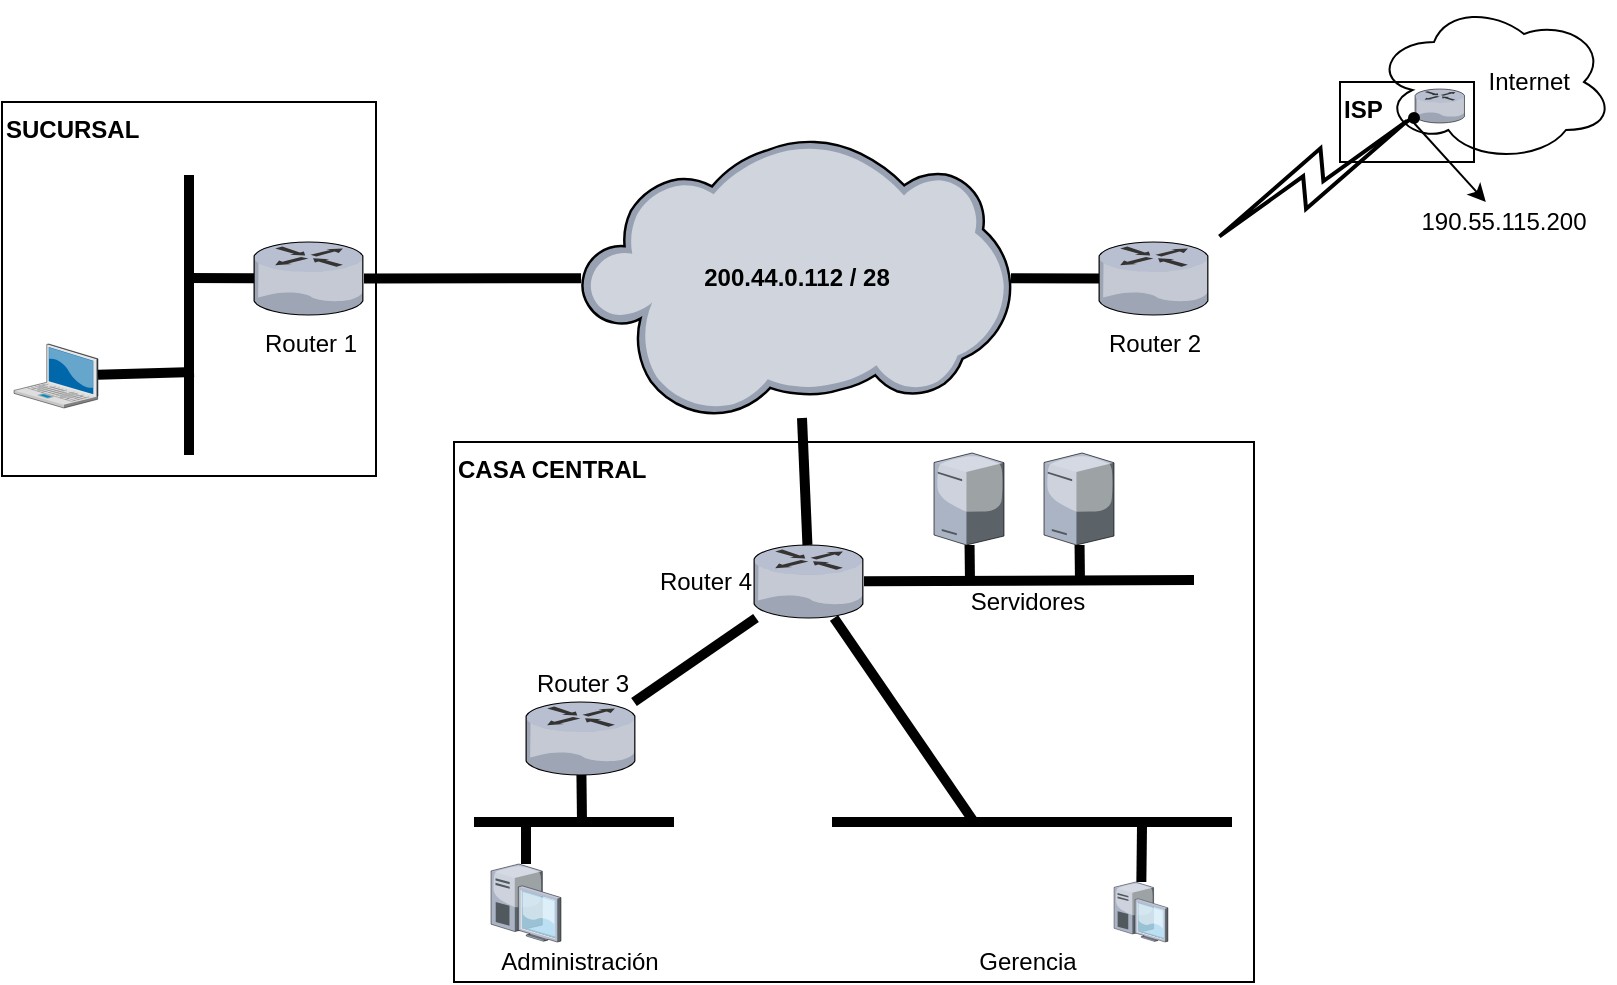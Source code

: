 <mxfile version="10.6.9" type="device"><diagram id="fWQLnC55jqPMp3yMjqcs" name="Page-1"><mxGraphModel dx="336" dy="202" grid="1" gridSize="10" guides="1" tooltips="1" connect="1" arrows="1" fold="1" page="1" pageScale="1" pageWidth="1169" pageHeight="827" math="0" shadow="0"><root><mxCell id="0"/><mxCell id="1" parent="0"/><mxCell id="DFudN3qbLl8vQn5ET8cC-41" value="SUCURSAL" style="whiteSpace=wrap;html=1;aspect=fixed;fillColor=none;imageAspect=0;align=left;verticalAlign=top;fontStyle=1" parent="1" vertex="1"><mxGeometry x="24" y="80" width="187" height="187" as="geometry"/></mxCell><mxCell id="DFudN3qbLl8vQn5ET8cC-42" value="CASA CENTRAL" style="rounded=0;whiteSpace=wrap;html=1;fillColor=none;align=left;verticalAlign=top;fontStyle=1" parent="1" vertex="1"><mxGeometry x="250" y="250" width="400" height="270" as="geometry"/></mxCell><mxCell id="DFudN3qbLl8vQn5ET8cC-1" value="Router 4" style="verticalLabelPosition=middle;aspect=fixed;html=1;verticalAlign=middle;strokeColor=none;align=right;outlineConnect=0;shape=mxgraph.citrix.router;labelPosition=left;" parent="1" vertex="1"><mxGeometry x="400" y="301.5" width="55" height="36.5" as="geometry"/></mxCell><mxCell id="DFudN3qbLl8vQn5ET8cC-4" value="Router 3" style="verticalLabelPosition=top;aspect=fixed;html=1;verticalAlign=bottom;strokeColor=none;align=center;outlineConnect=0;shape=mxgraph.citrix.router;horizontal=1;labelPosition=center;" parent="1" vertex="1"><mxGeometry x="286" y="380" width="55" height="36.5" as="geometry"/></mxCell><mxCell id="DFudN3qbLl8vQn5ET8cC-5" value="Router 1" style="verticalLabelPosition=bottom;aspect=fixed;html=1;verticalAlign=top;strokeColor=none;align=center;outlineConnect=0;shape=mxgraph.citrix.router;" parent="1" vertex="1"><mxGeometry x="150" y="150" width="55" height="36.5" as="geometry"/></mxCell><mxCell id="DFudN3qbLl8vQn5ET8cC-6" value="Router 2" style="verticalLabelPosition=bottom;aspect=fixed;html=1;verticalAlign=top;strokeColor=none;align=center;outlineConnect=0;shape=mxgraph.citrix.router;" parent="1" vertex="1"><mxGeometry x="572.5" y="150" width="55" height="36.5" as="geometry"/></mxCell><mxCell id="DFudN3qbLl8vQn5ET8cC-7" value="200.44.0.112 / 28" style="verticalLabelPosition=middle;aspect=fixed;html=1;verticalAlign=middle;strokeColor=none;align=center;outlineConnect=0;shape=mxgraph.citrix.cloud;labelPosition=center;fontStyle=1" parent="1" vertex="1"><mxGeometry x="313.5" y="98" width="215" height="140" as="geometry"/></mxCell><mxCell id="DFudN3qbLl8vQn5ET8cC-9" value="" style="endArrow=none;html=1;strokeWidth=5;" parent="1" source="DFudN3qbLl8vQn5ET8cC-1" target="DFudN3qbLl8vQn5ET8cC-4" edge="1"><mxGeometry width="50" height="50" relative="1" as="geometry"><mxPoint x="150" y="490" as="sourcePoint"/><mxPoint x="200" y="440" as="targetPoint"/></mxGeometry></mxCell><mxCell id="DFudN3qbLl8vQn5ET8cC-10" value="" style="endArrow=none;html=1;strokeWidth=5;" parent="1" source="DFudN3qbLl8vQn5ET8cC-7" target="DFudN3qbLl8vQn5ET8cC-5" edge="1"><mxGeometry width="50" height="50" relative="1" as="geometry"><mxPoint x="140" y="320" as="sourcePoint"/><mxPoint x="190" y="270" as="targetPoint"/></mxGeometry></mxCell><mxCell id="DFudN3qbLl8vQn5ET8cC-11" value="" style="endArrow=none;html=1;strokeWidth=5;" parent="1" source="DFudN3qbLl8vQn5ET8cC-7" target="DFudN3qbLl8vQn5ET8cC-6" edge="1"><mxGeometry width="50" height="50" relative="1" as="geometry"><mxPoint x="600" y="260" as="sourcePoint"/><mxPoint x="650" y="210" as="targetPoint"/></mxGeometry></mxCell><mxCell id="DFudN3qbLl8vQn5ET8cC-13" value="" style="verticalLabelPosition=bottom;aspect=fixed;html=1;verticalAlign=top;strokeColor=none;align=center;outlineConnect=0;shape=mxgraph.citrix.desktop;" parent="1" vertex="1"><mxGeometry x="268.5" y="461" width="35" height="39" as="geometry"/></mxCell><mxCell id="DFudN3qbLl8vQn5ET8cC-14" value="" style="verticalLabelPosition=bottom;aspect=fixed;html=1;verticalAlign=top;strokeColor=none;align=center;outlineConnect=0;shape=mxgraph.citrix.desktop;" parent="1" vertex="1"><mxGeometry x="580" y="470" width="27" height="30" as="geometry"/></mxCell><mxCell id="DFudN3qbLl8vQn5ET8cC-15" value="" style="verticalLabelPosition=bottom;aspect=fixed;html=1;verticalAlign=top;strokeColor=none;align=center;outlineConnect=0;shape=mxgraph.citrix.laptop_2;" parent="1" vertex="1"><mxGeometry x="30" y="201" width="42" height="32" as="geometry"/></mxCell><mxCell id="DFudN3qbLl8vQn5ET8cC-22" value="" style="group" parent="1" vertex="1" connectable="0"><mxGeometry x="116" y="116.5" width="4" height="140" as="geometry"/></mxCell><mxCell id="DFudN3qbLl8vQn5ET8cC-17" value="" style="endArrow=none;html=1;strokeWidth=5;" parent="DFudN3qbLl8vQn5ET8cC-22" edge="1"><mxGeometry width="50" height="50" relative="1" as="geometry"><mxPoint x="1.5" y="140" as="sourcePoint"/><mxPoint x="1.5" as="targetPoint"/></mxGeometry></mxCell><mxCell id="DFudN3qbLl8vQn5ET8cC-18" value="" style="endArrow=none;html=1;strokeWidth=5;" parent="DFudN3qbLl8vQn5ET8cC-22" source="DFudN3qbLl8vQn5ET8cC-15" edge="1"><mxGeometry width="50" height="50" relative="1" as="geometry"><mxPoint x="-26" y="116.5" as="sourcePoint"/><mxPoint x="4" y="98.5" as="targetPoint"/></mxGeometry></mxCell><mxCell id="DFudN3qbLl8vQn5ET8cC-19" value="" style="endArrow=none;html=1;strokeWidth=5;" parent="DFudN3qbLl8vQn5ET8cC-22" target="DFudN3qbLl8vQn5ET8cC-5" edge="1"><mxGeometry width="50" height="50" relative="1" as="geometry"><mxPoint y="51.5" as="sourcePoint"/><mxPoint x="52" y="54" as="targetPoint"/></mxGeometry></mxCell><mxCell id="DFudN3qbLl8vQn5ET8cC-23" value="" style="group" parent="1" vertex="1" connectable="0"><mxGeometry x="126" y="126.5" width="52" height="140" as="geometry"/></mxCell><mxCell id="DFudN3qbLl8vQn5ET8cC-28" value="" style="endArrow=none;html=1;strokeWidth=5;" parent="1" edge="1"><mxGeometry width="50" height="50" relative="1" as="geometry"><mxPoint x="360" y="440" as="sourcePoint"/><mxPoint x="260" y="440" as="targetPoint"/></mxGeometry></mxCell><mxCell id="DFudN3qbLl8vQn5ET8cC-29" value="" style="endArrow=none;html=1;strokeWidth=5;" parent="1" source="DFudN3qbLl8vQn5ET8cC-13" edge="1"><mxGeometry width="50" height="50" relative="1" as="geometry"><mxPoint x="370" y="450" as="sourcePoint"/><mxPoint x="286" y="441" as="targetPoint"/></mxGeometry></mxCell><mxCell id="DFudN3qbLl8vQn5ET8cC-30" value="" style="endArrow=none;html=1;strokeWidth=5;" parent="1" target="DFudN3qbLl8vQn5ET8cC-4" edge="1"><mxGeometry width="50" height="50" relative="1" as="geometry"><mxPoint x="314" y="440" as="sourcePoint"/><mxPoint x="224" y="452" as="targetPoint"/></mxGeometry></mxCell><mxCell id="DFudN3qbLl8vQn5ET8cC-31" value="" style="endArrow=none;html=1;strokeWidth=5;" parent="1" edge="1"><mxGeometry width="50" height="50" relative="1" as="geometry"><mxPoint x="639" y="440" as="sourcePoint"/><mxPoint x="439" y="440" as="targetPoint"/></mxGeometry></mxCell><mxCell id="DFudN3qbLl8vQn5ET8cC-32" value="" style="endArrow=none;html=1;strokeWidth=5;" parent="1" target="DFudN3qbLl8vQn5ET8cC-1" edge="1"><mxGeometry width="50" height="50" relative="1" as="geometry"><mxPoint x="510" y="440" as="sourcePoint"/><mxPoint x="323.719" y="426.5" as="targetPoint"/></mxGeometry></mxCell><mxCell id="DFudN3qbLl8vQn5ET8cC-33" value="" style="endArrow=none;html=1;strokeWidth=5;" parent="1" source="DFudN3qbLl8vQn5ET8cC-14" edge="1"><mxGeometry width="50" height="50" relative="1" as="geometry"><mxPoint x="580.182" y="470" as="sourcePoint"/><mxPoint x="594" y="442" as="targetPoint"/></mxGeometry></mxCell><mxCell id="DFudN3qbLl8vQn5ET8cC-34" value="" style="endArrow=none;html=1;strokeWidth=5;" parent="1" target="DFudN3qbLl8vQn5ET8cC-1" edge="1"><mxGeometry width="50" height="50" relative="1" as="geometry"><mxPoint x="620" y="319" as="sourcePoint"/><mxPoint x="448.391" y="330" as="targetPoint"/></mxGeometry></mxCell><mxCell id="DFudN3qbLl8vQn5ET8cC-35" value="" style="verticalLabelPosition=bottom;aspect=fixed;html=1;verticalAlign=top;strokeColor=none;align=center;outlineConnect=0;shape=mxgraph.citrix.license_server;" parent="1" vertex="1"><mxGeometry x="490" y="255.5" width="35" height="46" as="geometry"/></mxCell><mxCell id="DFudN3qbLl8vQn5ET8cC-36" value="" style="verticalLabelPosition=bottom;aspect=fixed;html=1;verticalAlign=top;strokeColor=none;align=center;outlineConnect=0;shape=mxgraph.citrix.license_server;" parent="1" vertex="1"><mxGeometry x="545" y="255.5" width="35" height="46" as="geometry"/></mxCell><mxCell id="DFudN3qbLl8vQn5ET8cC-37" value="" style="endArrow=none;html=1;strokeWidth=5;" parent="1" target="DFudN3qbLl8vQn5ET8cC-35" edge="1"><mxGeometry width="50" height="50" relative="1" as="geometry"><mxPoint x="508" y="320" as="sourcePoint"/><mxPoint x="433.998" y="248.0" as="targetPoint"/></mxGeometry></mxCell><mxCell id="DFudN3qbLl8vQn5ET8cC-38" value="" style="endArrow=none;html=1;strokeWidth=5;" parent="1" target="DFudN3qbLl8vQn5ET8cC-36" edge="1"><mxGeometry width="50" height="50" relative="1" as="geometry"><mxPoint x="563" y="320" as="sourcePoint"/><mxPoint x="443.998" y="258.0" as="targetPoint"/></mxGeometry></mxCell><mxCell id="DFudN3qbLl8vQn5ET8cC-40" value="Internet&amp;nbsp; &amp;nbsp; &amp;nbsp;&amp;nbsp;" style="ellipse;shape=cloud;whiteSpace=wrap;html=1;align=right;verticalAlign=middle;labelPosition=center;verticalLabelPosition=middle;" parent="1" vertex="1"><mxGeometry x="710" y="30" width="120" height="80" as="geometry"/></mxCell><mxCell id="DFudN3qbLl8vQn5ET8cC-43" value="" style="verticalLabelPosition=bottom;aspect=fixed;html=1;verticalAlign=top;strokeColor=none;align=center;outlineConnect=0;shape=mxgraph.citrix.router;" parent="1" vertex="1"><mxGeometry x="730.5" y="73.5" width="25" height="17" as="geometry"/></mxCell><mxCell id="DFudN3qbLl8vQn5ET8cC-44" value="" style="ellipse;whiteSpace=wrap;html=1;fillColor=#000000;align=left;" parent="1" vertex="1"><mxGeometry x="727.5" y="85.5" width="5" height="5" as="geometry"/></mxCell><mxCell id="DFudN3qbLl8vQn5ET8cC-39" value="" style="html=1;outlineConnect=0;gradientDirection=north;strokeWidth=2;shape=mxgraph.networks.comm_link_edge;html=1;entryX=1;entryY=0;entryDx=0;entryDy=0;" parent="1" source="DFudN3qbLl8vQn5ET8cC-6" target="DFudN3qbLl8vQn5ET8cC-44" edge="1"><mxGeometry width="100" height="100" relative="1" as="geometry"><mxPoint x="650" y="190" as="sourcePoint"/><mxPoint x="731" y="110" as="targetPoint"/><Array as="points"><mxPoint x="690" y="110"/></Array></mxGeometry></mxCell><mxCell id="DFudN3qbLl8vQn5ET8cC-46" value="" style="endArrow=none;html=1;strokeWidth=2;entryX=1;entryY=0;entryDx=0;entryDy=0;exitX=0.125;exitY=0.76;exitDx=0;exitDy=0;exitPerimeter=0;" parent="1" source="DFudN3qbLl8vQn5ET8cC-40" target="DFudN3qbLl8vQn5ET8cC-44" edge="1"><mxGeometry width="50" height="50" relative="1" as="geometry"><mxPoint x="722.5" y="100" as="sourcePoint"/><mxPoint x="732.5" y="90" as="targetPoint"/></mxGeometry></mxCell><mxCell id="DFudN3qbLl8vQn5ET8cC-48" value="Administración" style="text;html=1;strokeColor=none;fillColor=none;align=center;verticalAlign=middle;whiteSpace=wrap;rounded=0;" parent="1" vertex="1"><mxGeometry x="266" y="500" width="94" height="20" as="geometry"/></mxCell><mxCell id="DFudN3qbLl8vQn5ET8cC-49" value="Gerencia" style="text;html=1;strokeColor=none;fillColor=none;align=center;verticalAlign=middle;whiteSpace=wrap;rounded=0;" parent="1" vertex="1"><mxGeometry x="489.5" y="500" width="94" height="20" as="geometry"/></mxCell><mxCell id="DFudN3qbLl8vQn5ET8cC-50" value="Servidores" style="text;html=1;strokeColor=none;fillColor=none;align=center;verticalAlign=middle;whiteSpace=wrap;rounded=0;" parent="1" vertex="1"><mxGeometry x="490" y="319.9" width="94" height="20" as="geometry"/></mxCell><mxCell id="DFudN3qbLl8vQn5ET8cC-12" value="" style="endArrow=none;html=1;strokeWidth=5;" parent="1" source="DFudN3qbLl8vQn5ET8cC-1" target="DFudN3qbLl8vQn5ET8cC-7" edge="1"><mxGeometry width="50" height="50" relative="1" as="geometry"><mxPoint x="150" y="490" as="sourcePoint"/><mxPoint x="200" y="440" as="targetPoint"/></mxGeometry></mxCell><mxCell id="zqh5Ot8tnSQ3zBM5UcbR-2" value="" style="endArrow=classic;html=1;exitX=0.5;exitY=1;exitDx=0;exitDy=0;" edge="1" parent="1" source="DFudN3qbLl8vQn5ET8cC-44" target="zqh5Ot8tnSQ3zBM5UcbR-3"><mxGeometry width="50" height="50" relative="1" as="geometry"><mxPoint x="740" y="130" as="sourcePoint"/><mxPoint x="760" y="130" as="targetPoint"/></mxGeometry></mxCell><mxCell id="DFudN3qbLl8vQn5ET8cC-47" value="ISP" style="rounded=0;whiteSpace=wrap;html=1;fillColor=none;align=left;fontStyle=1;verticalAlign=top;" parent="1" vertex="1"><mxGeometry x="693" y="70" width="67" height="40" as="geometry"/></mxCell><mxCell id="zqh5Ot8tnSQ3zBM5UcbR-3" value="190.55.115.200" style="text;html=1;strokeColor=none;fillColor=none;align=center;verticalAlign=middle;whiteSpace=wrap;rounded=0;" vertex="1" parent="1"><mxGeometry x="730" y="130" width="90" height="20" as="geometry"/></mxCell></root></mxGraphModel></diagram></mxfile>